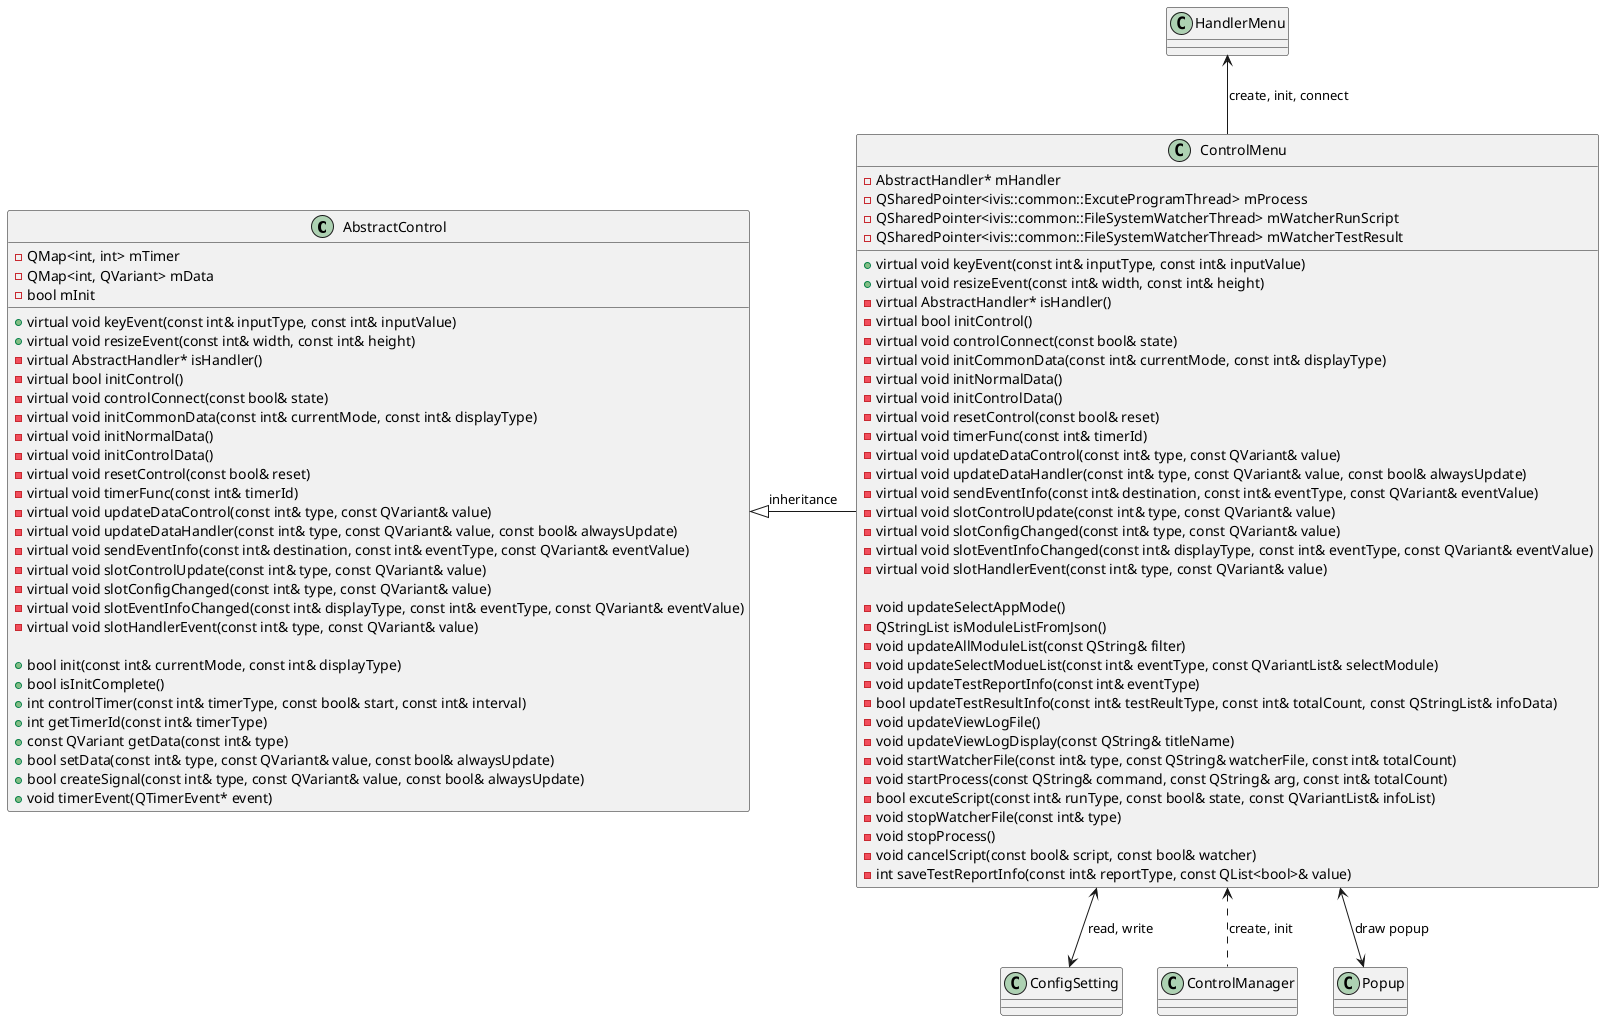 @startuml

' AbstractControl 클래스 정의
class AbstractControl {
    +virtual void keyEvent(const int& inputType, const int& inputValue)
    +virtual void resizeEvent(const int& width, const int& height)
    -virtual AbstractHandler* isHandler()
    -virtual bool initControl()
    -virtual void controlConnect(const bool& state)
    -virtual void initCommonData(const int& currentMode, const int& displayType)
    -virtual void initNormalData()
    -virtual void initControlData()
    -virtual void resetControl(const bool& reset)
    -virtual void timerFunc(const int& timerId)
    -virtual void updateDataControl(const int& type, const QVariant& value)
    -virtual void updateDataHandler(const int& type, const QVariant& value, const bool& alwaysUpdate)
    -virtual void sendEventInfo(const int& destination, const int& eventType, const QVariant& eventValue)
    -virtual void slotControlUpdate(const int& type, const QVariant& value)
    -virtual void slotConfigChanged(const int& type, const QVariant& value)
    -virtual void slotEventInfoChanged(const int& displayType, const int& eventType, const QVariant& eventValue)
    -virtual void slotHandlerEvent(const int& type, const QVariant& value)

    +bool init(const int& currentMode, const int& displayType)
    +bool isInitComplete()
    +int controlTimer(const int& timerType, const bool& start, const int& interval)
    +int getTimerId(const int& timerType)
    +const QVariant getData(const int& type)
    +bool setData(const int& type, const QVariant& value, const bool& alwaysUpdate)
    +bool createSignal(const int& type, const QVariant& value, const bool& alwaysUpdate)
    +void timerEvent(QTimerEvent* event)

    -QMap<int, int> mTimer
    -QMap<int, QVariant> mData
    -bool mInit
}

' ControlMenu 클래스 정의
class ControlMenu {
    +virtual void keyEvent(const int& inputType, const int& inputValue)
    +virtual void resizeEvent(const int& width, const int& height)
    -virtual AbstractHandler* isHandler()
    -virtual bool initControl()
    -virtual void controlConnect(const bool& state)
    -virtual void initCommonData(const int& currentMode, const int& displayType)
    -virtual void initNormalData()
    -virtual void initControlData()
    -virtual void resetControl(const bool& reset)
    -virtual void timerFunc(const int& timerId)
    -virtual void updateDataControl(const int& type, const QVariant& value)
    -virtual void updateDataHandler(const int& type, const QVariant& value, const bool& alwaysUpdate)
    -virtual void sendEventInfo(const int& destination, const int& eventType, const QVariant& eventValue)
    -virtual void slotControlUpdate(const int& type, const QVariant& value)
    -virtual void slotConfigChanged(const int& type, const QVariant& value)
    -virtual void slotEventInfoChanged(const int& displayType, const int& eventType, const QVariant& eventValue)
    -virtual void slotHandlerEvent(const int& type, const QVariant& value)

    -void updateSelectAppMode()
    -QStringList isModuleListFromJson()
    -void updateAllModuleList(const QString& filter)
    -void updateSelectModueList(const int& eventType, const QVariantList& selectModule)
    -void updateTestReportInfo(const int& eventType)
    -bool updateTestResultInfo(const int& testReultType, const int& totalCount, const QStringList& infoData)
    -void updateViewLogFile()
    -void updateViewLogDisplay(const QString& titleName)
    -void startWatcherFile(const int& type, const QString& watcherFile, const int& totalCount)
    -void startProcess(const QString& command, const QString& arg, const int& totalCount)
    -bool excuteScript(const int& runType, const bool& state, const QVariantList& infoList)
    -void stopWatcherFile(const int& type)
    -void stopProcess()
    -void cancelScript(const bool& script, const bool& watcher)
    -int saveTestReportInfo(const int& reportType, const QList<bool>& value)

    -AbstractHandler* mHandler
    -QSharedPointer<ivis::common::ExcuteProgramThread> mProcess
    -QSharedPointer<ivis::common::FileSystemWatcherThread> mWatcherRunScript
    -QSharedPointer<ivis::common::FileSystemWatcherThread> mWatcherTestResult
}


' 클래스 간의 관계 정의
AbstractControl <|- ControlMenu : inheritance
HandlerMenu <-- ControlMenu : create, init, connect
ControlMenu <--> ConfigSetting : read, write
ControlMenu <.. ControlManager : create, init
ControlMenu <--> Popup : draw popup

@enduml
